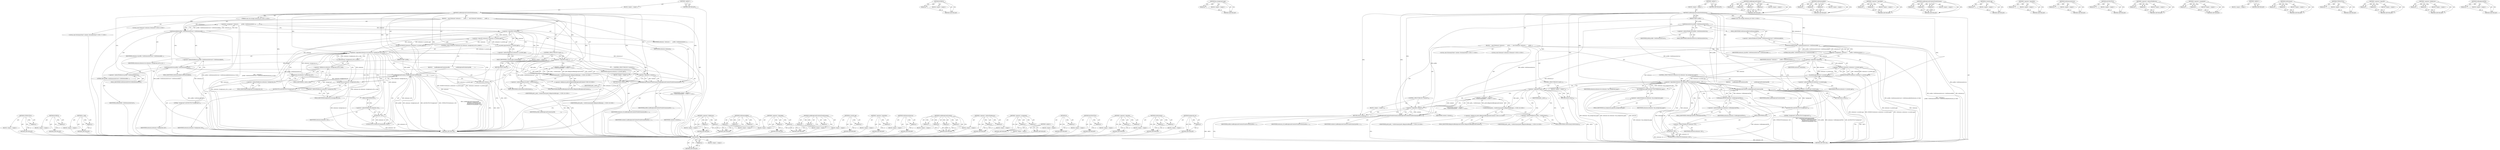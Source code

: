 digraph "GetBackgroundURL" {
vulnerable_174 [label=<(METHOD,UTF8ToUTF16)>];
vulnerable_175 [label=<(PARAM,p1)>];
vulnerable_176 [label=<(BLOCK,&lt;empty&gt;,&lt;empty&gt;)>];
vulnerable_177 [label=<(METHOD_RETURN,ANY)>];
vulnerable_128 [label=<(METHOD,DCHECK)>];
vulnerable_129 [label=<(PARAM,p1)>];
vulnerable_130 [label=<(BLOCK,&lt;empty&gt;,&lt;empty&gt;)>];
vulnerable_131 [label=<(METHOD_RETURN,ANY)>];
vulnerable_150 [label=<(METHOD,is_valid)>];
vulnerable_151 [label=<(PARAM,p1)>];
vulnerable_152 [label=<(BLOCK,&lt;empty&gt;,&lt;empty&gt;)>];
vulnerable_153 [label=<(METHOD_RETURN,ANY)>];
vulnerable_6 [label=<(METHOD,&lt;global&gt;)<SUB>1</SUB>>];
vulnerable_7 [label=<(BLOCK,&lt;empty&gt;,&lt;empty&gt;)<SUB>1</SUB>>];
vulnerable_8 [label=<(METHOD,LoadBackgroundContentsForExtension)<SUB>1</SUB>>];
vulnerable_9 [label=<(PARAM,Profile* profile)<SUB>2</SUB>>];
vulnerable_10 [label="<(PARAM,const std::string&amp; extension_id)<SUB>3</SUB>>"];
vulnerable_11 [label=<(BLOCK,{
   const Extension* extension =
       profil...,{
   const Extension* extension =
       profil...)<SUB>3</SUB>>];
vulnerable_12 [label="<(LOCAL,const Extension* extension: Extension*)<SUB>4</SUB>>"];
vulnerable_13 [label=<(&lt;operator&gt;.assignment,* extension =
       profile-&gt;GetExtensionServi...)<SUB>4</SUB>>];
vulnerable_14 [label=<(IDENTIFIER,extension,* extension =
       profile-&gt;GetExtensionServi...)<SUB>4</SUB>>];
vulnerable_15 [label=<(GetExtensionById,profile-&gt;GetExtensionService()-&gt;GetExtensionByI...)<SUB>5</SUB>>];
vulnerable_16 [label=<(&lt;operator&gt;.indirectFieldAccess,profile-&gt;GetExtensionService()-&gt;GetExtensionById)<SUB>5</SUB>>];
vulnerable_17 [label=<(GetExtensionService,profile-&gt;GetExtensionService())<SUB>5</SUB>>];
vulnerable_18 [label=<(&lt;operator&gt;.indirectFieldAccess,profile-&gt;GetExtensionService)<SUB>5</SUB>>];
vulnerable_19 [label=<(IDENTIFIER,profile,profile-&gt;GetExtensionService())<SUB>5</SUB>>];
vulnerable_20 [label=<(FIELD_IDENTIFIER,GetExtensionService,GetExtensionService)<SUB>5</SUB>>];
vulnerable_21 [label=<(FIELD_IDENTIFIER,GetExtensionById,GetExtensionById)<SUB>5</SUB>>];
vulnerable_22 [label=<(IDENTIFIER,extension_id,profile-&gt;GetExtensionService()-&gt;GetExtensionByI...)<SUB>5</SUB>>];
vulnerable_23 [label=<(LITERAL,false,profile-&gt;GetExtensionService()-&gt;GetExtensionByI...)<SUB>5</SUB>>];
vulnerable_24 [label=<(DCHECK,DCHECK(!extension || extension-&gt;is_hosted_app()))<SUB>6</SUB>>];
vulnerable_25 [label=<(&lt;operator&gt;.logicalOr,!extension || extension-&gt;is_hosted_app())<SUB>6</SUB>>];
vulnerable_26 [label=<(&lt;operator&gt;.logicalNot,!extension)<SUB>6</SUB>>];
vulnerable_27 [label=<(IDENTIFIER,extension,!extension)<SUB>6</SUB>>];
vulnerable_28 [label=<(is_hosted_app,extension-&gt;is_hosted_app())<SUB>6</SUB>>];
vulnerable_29 [label=<(&lt;operator&gt;.indirectFieldAccess,extension-&gt;is_hosted_app)<SUB>6</SUB>>];
vulnerable_30 [label=<(IDENTIFIER,extension,extension-&gt;is_hosted_app())<SUB>6</SUB>>];
vulnerable_31 [label=<(FIELD_IDENTIFIER,is_hosted_app,is_hosted_app)<SUB>6</SUB>>];
vulnerable_32 [label=<(CONTROL_STRUCTURE,IF,if (extension &amp;&amp; extension-&gt;background_url().is_valid()))<SUB>7</SUB>>];
vulnerable_33 [label=<(&lt;operator&gt;.logicalAnd,extension &amp;&amp; extension-&gt;background_url().is_val...)<SUB>7</SUB>>];
vulnerable_34 [label=<(IDENTIFIER,extension,extension &amp;&amp; extension-&gt;background_url().is_val...)<SUB>7</SUB>>];
vulnerable_35 [label=<(is_valid,extension-&gt;background_url().is_valid())<SUB>7</SUB>>];
vulnerable_36 [label=<(&lt;operator&gt;.fieldAccess,extension-&gt;background_url().is_valid)<SUB>7</SUB>>];
vulnerable_37 [label=<(background_url,extension-&gt;background_url())<SUB>7</SUB>>];
vulnerable_38 [label=<(&lt;operator&gt;.indirectFieldAccess,extension-&gt;background_url)<SUB>7</SUB>>];
vulnerable_39 [label=<(IDENTIFIER,extension,extension-&gt;background_url())<SUB>7</SUB>>];
vulnerable_40 [label=<(FIELD_IDENTIFIER,background_url,background_url)<SUB>7</SUB>>];
vulnerable_41 [label=<(FIELD_IDENTIFIER,is_valid,is_valid)<SUB>7</SUB>>];
vulnerable_42 [label=<(BLOCK,{
     LoadBackgroundContents(profile,
        ...,{
     LoadBackgroundContents(profile,
        ...)<SUB>7</SUB>>];
vulnerable_43 [label=<(LoadBackgroundContents,LoadBackgroundContents(profile,
               ...)<SUB>8</SUB>>];
vulnerable_44 [label=<(IDENTIFIER,profile,LoadBackgroundContents(profile,
               ...)<SUB>8</SUB>>];
vulnerable_45 [label=<(background_url,extension-&gt;background_url())<SUB>9</SUB>>];
vulnerable_46 [label=<(&lt;operator&gt;.indirectFieldAccess,extension-&gt;background_url)<SUB>9</SUB>>];
vulnerable_47 [label=<(IDENTIFIER,extension,extension-&gt;background_url())<SUB>9</SUB>>];
vulnerable_48 [label=<(FIELD_IDENTIFIER,background_url,background_url)<SUB>9</SUB>>];
vulnerable_49 [label=<(ASCIIToUTF16,ASCIIToUTF16(&quot;background&quot;))<SUB>10</SUB>>];
vulnerable_50 [label=<(LITERAL,&quot;background&quot;,ASCIIToUTF16(&quot;background&quot;))<SUB>10</SUB>>];
vulnerable_51 [label=<(UTF8ToUTF16,UTF8ToUTF16(extension-&gt;id()))<SUB>11</SUB>>];
vulnerable_52 [label=<(id,extension-&gt;id())<SUB>11</SUB>>];
vulnerable_53 [label=<(&lt;operator&gt;.indirectFieldAccess,extension-&gt;id)<SUB>11</SUB>>];
vulnerable_54 [label=<(IDENTIFIER,extension,extension-&gt;id())<SUB>11</SUB>>];
vulnerable_55 [label=<(FIELD_IDENTIFIER,id,id)<SUB>11</SUB>>];
vulnerable_56 [label=<(RETURN,return;,return;)<SUB>12</SUB>>];
vulnerable_57 [label=<(CONTROL_STRUCTURE,IF,if (!prefs_))<SUB>15</SUB>>];
vulnerable_58 [label=<(&lt;operator&gt;.logicalNot,!prefs_)<SUB>15</SUB>>];
vulnerable_59 [label=<(IDENTIFIER,prefs_,!prefs_)<SUB>15</SUB>>];
vulnerable_60 [label=<(BLOCK,&lt;empty&gt;,&lt;empty&gt;)<SUB>16</SUB>>];
vulnerable_61 [label=<(RETURN,return;,return;)<SUB>16</SUB>>];
vulnerable_62 [label="<(LOCAL,const DictionaryValue* contents: DictionaryValue*)<SUB>17</SUB>>"];
vulnerable_63 [label="<(&lt;operator&gt;.assignment,* contents =
      prefs_-&gt;GetDictionary(prefs:...)<SUB>17</SUB>>"];
vulnerable_64 [label="<(IDENTIFIER,contents,* contents =
      prefs_-&gt;GetDictionary(prefs:...)<SUB>17</SUB>>"];
vulnerable_65 [label="<(GetDictionary,prefs_-&gt;GetDictionary(prefs::kRegisteredBackgro...)<SUB>18</SUB>>"];
vulnerable_66 [label=<(&lt;operator&gt;.indirectFieldAccess,prefs_-&gt;GetDictionary)<SUB>18</SUB>>];
vulnerable_67 [label="<(IDENTIFIER,prefs_,prefs_-&gt;GetDictionary(prefs::kRegisteredBackgro...)<SUB>18</SUB>>"];
vulnerable_68 [label=<(FIELD_IDENTIFIER,GetDictionary,GetDictionary)<SUB>18</SUB>>];
vulnerable_69 [label="<(&lt;operator&gt;.fieldAccess,prefs::kRegisteredBackgroundContents)<SUB>18</SUB>>"];
vulnerable_70 [label="<(IDENTIFIER,prefs,prefs_-&gt;GetDictionary(prefs::kRegisteredBackgro...)<SUB>18</SUB>>"];
vulnerable_71 [label=<(FIELD_IDENTIFIER,kRegisteredBackgroundContents,kRegisteredBackgroundContents)<SUB>18</SUB>>];
vulnerable_72 [label=<(CONTROL_STRUCTURE,IF,if (!contents))<SUB>19</SUB>>];
vulnerable_73 [label=<(&lt;operator&gt;.logicalNot,!contents)<SUB>19</SUB>>];
vulnerable_74 [label=<(IDENTIFIER,contents,!contents)<SUB>19</SUB>>];
vulnerable_75 [label=<(BLOCK,&lt;empty&gt;,&lt;empty&gt;)<SUB>20</SUB>>];
vulnerable_76 [label=<(RETURN,return;,return;)<SUB>20</SUB>>];
vulnerable_77 [label=<(LoadBackgroundContentsFromDictionary,LoadBackgroundContentsFromDictionary(profile, e...)<SUB>21</SUB>>];
vulnerable_78 [label=<(IDENTIFIER,profile,LoadBackgroundContentsFromDictionary(profile, e...)<SUB>21</SUB>>];
vulnerable_79 [label=<(IDENTIFIER,extension_id,LoadBackgroundContentsFromDictionary(profile, e...)<SUB>21</SUB>>];
vulnerable_80 [label=<(IDENTIFIER,contents,LoadBackgroundContentsFromDictionary(profile, e...)<SUB>21</SUB>>];
vulnerable_81 [label=<(METHOD_RETURN,void)<SUB>1</SUB>>];
vulnerable_83 [label=<(METHOD_RETURN,ANY)<SUB>1</SUB>>];
vulnerable_154 [label=<(METHOD,&lt;operator&gt;.fieldAccess)>];
vulnerable_155 [label=<(PARAM,p1)>];
vulnerable_156 [label=<(PARAM,p2)>];
vulnerable_157 [label=<(BLOCK,&lt;empty&gt;,&lt;empty&gt;)>];
vulnerable_158 [label=<(METHOD_RETURN,ANY)>];
vulnerable_113 [label=<(METHOD,GetExtensionById)>];
vulnerable_114 [label=<(PARAM,p1)>];
vulnerable_115 [label=<(PARAM,p2)>];
vulnerable_116 [label=<(PARAM,p3)>];
vulnerable_117 [label=<(BLOCK,&lt;empty&gt;,&lt;empty&gt;)>];
vulnerable_118 [label=<(METHOD_RETURN,ANY)>];
vulnerable_145 [label=<(METHOD,&lt;operator&gt;.logicalAnd)>];
vulnerable_146 [label=<(PARAM,p1)>];
vulnerable_147 [label=<(PARAM,p2)>];
vulnerable_148 [label=<(BLOCK,&lt;empty&gt;,&lt;empty&gt;)>];
vulnerable_149 [label=<(METHOD_RETURN,ANY)>];
vulnerable_187 [label=<(METHOD,LoadBackgroundContentsFromDictionary)>];
vulnerable_188 [label=<(PARAM,p1)>];
vulnerable_189 [label=<(PARAM,p2)>];
vulnerable_190 [label=<(PARAM,p3)>];
vulnerable_191 [label=<(BLOCK,&lt;empty&gt;,&lt;empty&gt;)>];
vulnerable_192 [label=<(METHOD_RETURN,ANY)>];
vulnerable_141 [label=<(METHOD,is_hosted_app)>];
vulnerable_142 [label=<(PARAM,p1)>];
vulnerable_143 [label=<(BLOCK,&lt;empty&gt;,&lt;empty&gt;)>];
vulnerable_144 [label=<(METHOD_RETURN,ANY)>];
vulnerable_137 [label=<(METHOD,&lt;operator&gt;.logicalNot)>];
vulnerable_138 [label=<(PARAM,p1)>];
vulnerable_139 [label=<(BLOCK,&lt;empty&gt;,&lt;empty&gt;)>];
vulnerable_140 [label=<(METHOD_RETURN,ANY)>];
vulnerable_124 [label=<(METHOD,GetExtensionService)>];
vulnerable_125 [label=<(PARAM,p1)>];
vulnerable_126 [label=<(BLOCK,&lt;empty&gt;,&lt;empty&gt;)>];
vulnerable_127 [label=<(METHOD_RETURN,ANY)>];
vulnerable_163 [label=<(METHOD,LoadBackgroundContents)>];
vulnerable_164 [label=<(PARAM,p1)>];
vulnerable_165 [label=<(PARAM,p2)>];
vulnerable_166 [label=<(PARAM,p3)>];
vulnerable_167 [label=<(PARAM,p4)>];
vulnerable_168 [label=<(BLOCK,&lt;empty&gt;,&lt;empty&gt;)>];
vulnerable_169 [label=<(METHOD_RETURN,ANY)>];
vulnerable_119 [label=<(METHOD,&lt;operator&gt;.indirectFieldAccess)>];
vulnerable_120 [label=<(PARAM,p1)>];
vulnerable_121 [label=<(PARAM,p2)>];
vulnerable_122 [label=<(BLOCK,&lt;empty&gt;,&lt;empty&gt;)>];
vulnerable_123 [label=<(METHOD_RETURN,ANY)>];
vulnerable_108 [label=<(METHOD,&lt;operator&gt;.assignment)>];
vulnerable_109 [label=<(PARAM,p1)>];
vulnerable_110 [label=<(PARAM,p2)>];
vulnerable_111 [label=<(BLOCK,&lt;empty&gt;,&lt;empty&gt;)>];
vulnerable_112 [label=<(METHOD_RETURN,ANY)>];
vulnerable_102 [label=<(METHOD,&lt;global&gt;)<SUB>1</SUB>>];
vulnerable_103 [label=<(BLOCK,&lt;empty&gt;,&lt;empty&gt;)>];
vulnerable_104 [label=<(METHOD_RETURN,ANY)>];
vulnerable_178 [label=<(METHOD,id)>];
vulnerable_179 [label=<(PARAM,p1)>];
vulnerable_180 [label=<(BLOCK,&lt;empty&gt;,&lt;empty&gt;)>];
vulnerable_181 [label=<(METHOD_RETURN,ANY)>];
vulnerable_170 [label=<(METHOD,ASCIIToUTF16)>];
vulnerable_171 [label=<(PARAM,p1)>];
vulnerable_172 [label=<(BLOCK,&lt;empty&gt;,&lt;empty&gt;)>];
vulnerable_173 [label=<(METHOD_RETURN,ANY)>];
vulnerable_132 [label=<(METHOD,&lt;operator&gt;.logicalOr)>];
vulnerable_133 [label=<(PARAM,p1)>];
vulnerable_134 [label=<(PARAM,p2)>];
vulnerable_135 [label=<(BLOCK,&lt;empty&gt;,&lt;empty&gt;)>];
vulnerable_136 [label=<(METHOD_RETURN,ANY)>];
vulnerable_182 [label=<(METHOD,GetDictionary)>];
vulnerable_183 [label=<(PARAM,p1)>];
vulnerable_184 [label=<(PARAM,p2)>];
vulnerable_185 [label=<(BLOCK,&lt;empty&gt;,&lt;empty&gt;)>];
vulnerable_186 [label=<(METHOD_RETURN,ANY)>];
vulnerable_159 [label=<(METHOD,background_url)>];
vulnerable_160 [label=<(PARAM,p1)>];
vulnerable_161 [label=<(BLOCK,&lt;empty&gt;,&lt;empty&gt;)>];
vulnerable_162 [label=<(METHOD_RETURN,ANY)>];
fixed_170 [label=<(METHOD,id)>];
fixed_171 [label=<(PARAM,p1)>];
fixed_172 [label=<(BLOCK,&lt;empty&gt;,&lt;empty&gt;)>];
fixed_173 [label=<(METHOD_RETURN,ANY)>];
fixed_125 [label=<(METHOD,DCHECK)>];
fixed_126 [label=<(PARAM,p1)>];
fixed_127 [label=<(BLOCK,&lt;empty&gt;,&lt;empty&gt;)>];
fixed_128 [label=<(METHOD_RETURN,ANY)>];
fixed_147 [label=<(METHOD,has_background_page)>];
fixed_148 [label=<(PARAM,p1)>];
fixed_149 [label=<(BLOCK,&lt;empty&gt;,&lt;empty&gt;)>];
fixed_150 [label=<(METHOD_RETURN,ANY)>];
fixed_6 [label=<(METHOD,&lt;global&gt;)<SUB>1</SUB>>];
fixed_7 [label=<(BLOCK,&lt;empty&gt;,&lt;empty&gt;)<SUB>1</SUB>>];
fixed_8 [label=<(METHOD,LoadBackgroundContentsForExtension)<SUB>1</SUB>>];
fixed_9 [label=<(PARAM,Profile* profile)<SUB>2</SUB>>];
fixed_10 [label="<(PARAM,const std::string&amp; extension_id)<SUB>3</SUB>>"];
fixed_11 [label=<(BLOCK,{
   const Extension* extension =
       profil...,{
   const Extension* extension =
       profil...)<SUB>3</SUB>>];
fixed_12 [label="<(LOCAL,const Extension* extension: Extension*)<SUB>4</SUB>>"];
fixed_13 [label=<(&lt;operator&gt;.assignment,* extension =
       profile-&gt;GetExtensionServi...)<SUB>4</SUB>>];
fixed_14 [label=<(IDENTIFIER,extension,* extension =
       profile-&gt;GetExtensionServi...)<SUB>4</SUB>>];
fixed_15 [label=<(GetExtensionById,profile-&gt;GetExtensionService()-&gt;GetExtensionByI...)<SUB>5</SUB>>];
fixed_16 [label=<(&lt;operator&gt;.indirectFieldAccess,profile-&gt;GetExtensionService()-&gt;GetExtensionById)<SUB>5</SUB>>];
fixed_17 [label=<(GetExtensionService,profile-&gt;GetExtensionService())<SUB>5</SUB>>];
fixed_18 [label=<(&lt;operator&gt;.indirectFieldAccess,profile-&gt;GetExtensionService)<SUB>5</SUB>>];
fixed_19 [label=<(IDENTIFIER,profile,profile-&gt;GetExtensionService())<SUB>5</SUB>>];
fixed_20 [label=<(FIELD_IDENTIFIER,GetExtensionService,GetExtensionService)<SUB>5</SUB>>];
fixed_21 [label=<(FIELD_IDENTIFIER,GetExtensionById,GetExtensionById)<SUB>5</SUB>>];
fixed_22 [label=<(IDENTIFIER,extension_id,profile-&gt;GetExtensionService()-&gt;GetExtensionByI...)<SUB>5</SUB>>];
fixed_23 [label=<(LITERAL,false,profile-&gt;GetExtensionService()-&gt;GetExtensionByI...)<SUB>5</SUB>>];
fixed_24 [label=<(DCHECK,DCHECK(!extension || extension-&gt;is_hosted_app()))<SUB>6</SUB>>];
fixed_25 [label=<(&lt;operator&gt;.logicalOr,!extension || extension-&gt;is_hosted_app())<SUB>6</SUB>>];
fixed_26 [label=<(&lt;operator&gt;.logicalNot,!extension)<SUB>6</SUB>>];
fixed_27 [label=<(IDENTIFIER,extension,!extension)<SUB>6</SUB>>];
fixed_28 [label=<(is_hosted_app,extension-&gt;is_hosted_app())<SUB>6</SUB>>];
fixed_29 [label=<(&lt;operator&gt;.indirectFieldAccess,extension-&gt;is_hosted_app)<SUB>6</SUB>>];
fixed_30 [label=<(IDENTIFIER,extension,extension-&gt;is_hosted_app())<SUB>6</SUB>>];
fixed_31 [label=<(FIELD_IDENTIFIER,is_hosted_app,is_hosted_app)<SUB>6</SUB>>];
fixed_32 [label=<(CONTROL_STRUCTURE,IF,if (extension &amp;&amp; extension-&gt;has_background_page()))<SUB>7</SUB>>];
fixed_33 [label=<(&lt;operator&gt;.logicalAnd,extension &amp;&amp; extension-&gt;has_background_page())<SUB>7</SUB>>];
fixed_34 [label=<(IDENTIFIER,extension,extension &amp;&amp; extension-&gt;has_background_page())<SUB>7</SUB>>];
fixed_35 [label=<(has_background_page,extension-&gt;has_background_page())<SUB>7</SUB>>];
fixed_36 [label=<(&lt;operator&gt;.indirectFieldAccess,extension-&gt;has_background_page)<SUB>7</SUB>>];
fixed_37 [label=<(IDENTIFIER,extension,extension-&gt;has_background_page())<SUB>7</SUB>>];
fixed_38 [label=<(FIELD_IDENTIFIER,has_background_page,has_background_page)<SUB>7</SUB>>];
fixed_39 [label=<(BLOCK,{
     LoadBackgroundContents(profile,
        ...,{
     LoadBackgroundContents(profile,
        ...)<SUB>7</SUB>>];
fixed_40 [label=<(LoadBackgroundContents,LoadBackgroundContents(profile,
               ...)<SUB>8</SUB>>];
fixed_41 [label=<(IDENTIFIER,profile,LoadBackgroundContents(profile,
               ...)<SUB>8</SUB>>];
fixed_42 [label=<(GetBackgroundURL,extension-&gt;GetBackgroundURL())<SUB>9</SUB>>];
fixed_43 [label=<(&lt;operator&gt;.indirectFieldAccess,extension-&gt;GetBackgroundURL)<SUB>9</SUB>>];
fixed_44 [label=<(IDENTIFIER,extension,extension-&gt;GetBackgroundURL())<SUB>9</SUB>>];
fixed_45 [label=<(FIELD_IDENTIFIER,GetBackgroundURL,GetBackgroundURL)<SUB>9</SUB>>];
fixed_46 [label=<(ASCIIToUTF16,ASCIIToUTF16(&quot;background&quot;))<SUB>10</SUB>>];
fixed_47 [label=<(LITERAL,&quot;background&quot;,ASCIIToUTF16(&quot;background&quot;))<SUB>10</SUB>>];
fixed_48 [label=<(UTF8ToUTF16,UTF8ToUTF16(extension-&gt;id()))<SUB>11</SUB>>];
fixed_49 [label=<(id,extension-&gt;id())<SUB>11</SUB>>];
fixed_50 [label=<(&lt;operator&gt;.indirectFieldAccess,extension-&gt;id)<SUB>11</SUB>>];
fixed_51 [label=<(IDENTIFIER,extension,extension-&gt;id())<SUB>11</SUB>>];
fixed_52 [label=<(FIELD_IDENTIFIER,id,id)<SUB>11</SUB>>];
fixed_53 [label=<(RETURN,return;,return;)<SUB>12</SUB>>];
fixed_54 [label=<(CONTROL_STRUCTURE,IF,if (!prefs_))<SUB>15</SUB>>];
fixed_55 [label=<(&lt;operator&gt;.logicalNot,!prefs_)<SUB>15</SUB>>];
fixed_56 [label=<(IDENTIFIER,prefs_,!prefs_)<SUB>15</SUB>>];
fixed_57 [label=<(BLOCK,&lt;empty&gt;,&lt;empty&gt;)<SUB>16</SUB>>];
fixed_58 [label=<(RETURN,return;,return;)<SUB>16</SUB>>];
fixed_59 [label="<(LOCAL,const DictionaryValue* contents: DictionaryValue*)<SUB>17</SUB>>"];
fixed_60 [label="<(&lt;operator&gt;.assignment,* contents =
      prefs_-&gt;GetDictionary(prefs:...)<SUB>17</SUB>>"];
fixed_61 [label="<(IDENTIFIER,contents,* contents =
      prefs_-&gt;GetDictionary(prefs:...)<SUB>17</SUB>>"];
fixed_62 [label="<(GetDictionary,prefs_-&gt;GetDictionary(prefs::kRegisteredBackgro...)<SUB>18</SUB>>"];
fixed_63 [label=<(&lt;operator&gt;.indirectFieldAccess,prefs_-&gt;GetDictionary)<SUB>18</SUB>>];
fixed_64 [label="<(IDENTIFIER,prefs_,prefs_-&gt;GetDictionary(prefs::kRegisteredBackgro...)<SUB>18</SUB>>"];
fixed_65 [label=<(FIELD_IDENTIFIER,GetDictionary,GetDictionary)<SUB>18</SUB>>];
fixed_66 [label="<(&lt;operator&gt;.fieldAccess,prefs::kRegisteredBackgroundContents)<SUB>18</SUB>>"];
fixed_67 [label="<(IDENTIFIER,prefs,prefs_-&gt;GetDictionary(prefs::kRegisteredBackgro...)<SUB>18</SUB>>"];
fixed_68 [label=<(FIELD_IDENTIFIER,kRegisteredBackgroundContents,kRegisteredBackgroundContents)<SUB>18</SUB>>];
fixed_69 [label=<(CONTROL_STRUCTURE,IF,if (!contents))<SUB>19</SUB>>];
fixed_70 [label=<(&lt;operator&gt;.logicalNot,!contents)<SUB>19</SUB>>];
fixed_71 [label=<(IDENTIFIER,contents,!contents)<SUB>19</SUB>>];
fixed_72 [label=<(BLOCK,&lt;empty&gt;,&lt;empty&gt;)<SUB>20</SUB>>];
fixed_73 [label=<(RETURN,return;,return;)<SUB>20</SUB>>];
fixed_74 [label=<(LoadBackgroundContentsFromDictionary,LoadBackgroundContentsFromDictionary(profile, e...)<SUB>21</SUB>>];
fixed_75 [label=<(IDENTIFIER,profile,LoadBackgroundContentsFromDictionary(profile, e...)<SUB>21</SUB>>];
fixed_76 [label=<(IDENTIFIER,extension_id,LoadBackgroundContentsFromDictionary(profile, e...)<SUB>21</SUB>>];
fixed_77 [label=<(IDENTIFIER,contents,LoadBackgroundContentsFromDictionary(profile, e...)<SUB>21</SUB>>];
fixed_78 [label=<(METHOD_RETURN,void)<SUB>1</SUB>>];
fixed_80 [label=<(METHOD_RETURN,ANY)<SUB>1</SUB>>];
fixed_151 [label=<(METHOD,LoadBackgroundContents)>];
fixed_152 [label=<(PARAM,p1)>];
fixed_153 [label=<(PARAM,p2)>];
fixed_154 [label=<(PARAM,p3)>];
fixed_155 [label=<(PARAM,p4)>];
fixed_156 [label=<(BLOCK,&lt;empty&gt;,&lt;empty&gt;)>];
fixed_157 [label=<(METHOD_RETURN,ANY)>];
fixed_110 [label=<(METHOD,GetExtensionById)>];
fixed_111 [label=<(PARAM,p1)>];
fixed_112 [label=<(PARAM,p2)>];
fixed_113 [label=<(PARAM,p3)>];
fixed_114 [label=<(BLOCK,&lt;empty&gt;,&lt;empty&gt;)>];
fixed_115 [label=<(METHOD_RETURN,ANY)>];
fixed_142 [label=<(METHOD,&lt;operator&gt;.logicalAnd)>];
fixed_143 [label=<(PARAM,p1)>];
fixed_144 [label=<(PARAM,p2)>];
fixed_145 [label=<(BLOCK,&lt;empty&gt;,&lt;empty&gt;)>];
fixed_146 [label=<(METHOD_RETURN,ANY)>];
fixed_184 [label=<(METHOD,LoadBackgroundContentsFromDictionary)>];
fixed_185 [label=<(PARAM,p1)>];
fixed_186 [label=<(PARAM,p2)>];
fixed_187 [label=<(PARAM,p3)>];
fixed_188 [label=<(BLOCK,&lt;empty&gt;,&lt;empty&gt;)>];
fixed_189 [label=<(METHOD_RETURN,ANY)>];
fixed_138 [label=<(METHOD,is_hosted_app)>];
fixed_139 [label=<(PARAM,p1)>];
fixed_140 [label=<(BLOCK,&lt;empty&gt;,&lt;empty&gt;)>];
fixed_141 [label=<(METHOD_RETURN,ANY)>];
fixed_134 [label=<(METHOD,&lt;operator&gt;.logicalNot)>];
fixed_135 [label=<(PARAM,p1)>];
fixed_136 [label=<(BLOCK,&lt;empty&gt;,&lt;empty&gt;)>];
fixed_137 [label=<(METHOD_RETURN,ANY)>];
fixed_121 [label=<(METHOD,GetExtensionService)>];
fixed_122 [label=<(PARAM,p1)>];
fixed_123 [label=<(BLOCK,&lt;empty&gt;,&lt;empty&gt;)>];
fixed_124 [label=<(METHOD_RETURN,ANY)>];
fixed_162 [label=<(METHOD,ASCIIToUTF16)>];
fixed_163 [label=<(PARAM,p1)>];
fixed_164 [label=<(BLOCK,&lt;empty&gt;,&lt;empty&gt;)>];
fixed_165 [label=<(METHOD_RETURN,ANY)>];
fixed_116 [label=<(METHOD,&lt;operator&gt;.indirectFieldAccess)>];
fixed_117 [label=<(PARAM,p1)>];
fixed_118 [label=<(PARAM,p2)>];
fixed_119 [label=<(BLOCK,&lt;empty&gt;,&lt;empty&gt;)>];
fixed_120 [label=<(METHOD_RETURN,ANY)>];
fixed_105 [label=<(METHOD,&lt;operator&gt;.assignment)>];
fixed_106 [label=<(PARAM,p1)>];
fixed_107 [label=<(PARAM,p2)>];
fixed_108 [label=<(BLOCK,&lt;empty&gt;,&lt;empty&gt;)>];
fixed_109 [label=<(METHOD_RETURN,ANY)>];
fixed_99 [label=<(METHOD,&lt;global&gt;)<SUB>1</SUB>>];
fixed_100 [label=<(BLOCK,&lt;empty&gt;,&lt;empty&gt;)>];
fixed_101 [label=<(METHOD_RETURN,ANY)>];
fixed_174 [label=<(METHOD,GetDictionary)>];
fixed_175 [label=<(PARAM,p1)>];
fixed_176 [label=<(PARAM,p2)>];
fixed_177 [label=<(BLOCK,&lt;empty&gt;,&lt;empty&gt;)>];
fixed_178 [label=<(METHOD_RETURN,ANY)>];
fixed_166 [label=<(METHOD,UTF8ToUTF16)>];
fixed_167 [label=<(PARAM,p1)>];
fixed_168 [label=<(BLOCK,&lt;empty&gt;,&lt;empty&gt;)>];
fixed_169 [label=<(METHOD_RETURN,ANY)>];
fixed_129 [label=<(METHOD,&lt;operator&gt;.logicalOr)>];
fixed_130 [label=<(PARAM,p1)>];
fixed_131 [label=<(PARAM,p2)>];
fixed_132 [label=<(BLOCK,&lt;empty&gt;,&lt;empty&gt;)>];
fixed_133 [label=<(METHOD_RETURN,ANY)>];
fixed_179 [label=<(METHOD,&lt;operator&gt;.fieldAccess)>];
fixed_180 [label=<(PARAM,p1)>];
fixed_181 [label=<(PARAM,p2)>];
fixed_182 [label=<(BLOCK,&lt;empty&gt;,&lt;empty&gt;)>];
fixed_183 [label=<(METHOD_RETURN,ANY)>];
fixed_158 [label=<(METHOD,GetBackgroundURL)>];
fixed_159 [label=<(PARAM,p1)>];
fixed_160 [label=<(BLOCK,&lt;empty&gt;,&lt;empty&gt;)>];
fixed_161 [label=<(METHOD_RETURN,ANY)>];
vulnerable_174 -> vulnerable_175  [key=0, label="AST: "];
vulnerable_174 -> vulnerable_175  [key=1, label="DDG: "];
vulnerable_174 -> vulnerable_176  [key=0, label="AST: "];
vulnerable_174 -> vulnerable_177  [key=0, label="AST: "];
vulnerable_174 -> vulnerable_177  [key=1, label="CFG: "];
vulnerable_175 -> vulnerable_177  [key=0, label="DDG: p1"];
vulnerable_176 -> fixed_170  [key=0];
vulnerable_177 -> fixed_170  [key=0];
vulnerable_128 -> vulnerable_129  [key=0, label="AST: "];
vulnerable_128 -> vulnerable_129  [key=1, label="DDG: "];
vulnerable_128 -> vulnerable_130  [key=0, label="AST: "];
vulnerable_128 -> vulnerable_131  [key=0, label="AST: "];
vulnerable_128 -> vulnerable_131  [key=1, label="CFG: "];
vulnerable_129 -> vulnerable_131  [key=0, label="DDG: p1"];
vulnerable_130 -> fixed_170  [key=0];
vulnerable_131 -> fixed_170  [key=0];
vulnerable_150 -> vulnerable_151  [key=0, label="AST: "];
vulnerable_150 -> vulnerable_151  [key=1, label="DDG: "];
vulnerable_150 -> vulnerable_152  [key=0, label="AST: "];
vulnerable_150 -> vulnerable_153  [key=0, label="AST: "];
vulnerable_150 -> vulnerable_153  [key=1, label="CFG: "];
vulnerable_151 -> vulnerable_153  [key=0, label="DDG: p1"];
vulnerable_152 -> fixed_170  [key=0];
vulnerable_153 -> fixed_170  [key=0];
vulnerable_6 -> vulnerable_7  [key=0, label="AST: "];
vulnerable_6 -> vulnerable_83  [key=0, label="AST: "];
vulnerable_6 -> vulnerable_83  [key=1, label="CFG: "];
vulnerable_7 -> vulnerable_8  [key=0, label="AST: "];
vulnerable_8 -> vulnerable_9  [key=0, label="AST: "];
vulnerable_8 -> vulnerable_9  [key=1, label="DDG: "];
vulnerable_8 -> vulnerable_10  [key=0, label="AST: "];
vulnerable_8 -> vulnerable_10  [key=1, label="DDG: "];
vulnerable_8 -> vulnerable_11  [key=0, label="AST: "];
vulnerable_8 -> vulnerable_81  [key=0, label="AST: "];
vulnerable_8 -> vulnerable_20  [key=0, label="CFG: "];
vulnerable_8 -> vulnerable_77  [key=0, label="DDG: "];
vulnerable_8 -> vulnerable_15  [key=0, label="DDG: "];
vulnerable_8 -> vulnerable_33  [key=0, label="DDG: "];
vulnerable_8 -> vulnerable_56  [key=0, label="DDG: "];
vulnerable_8 -> vulnerable_58  [key=0, label="DDG: "];
vulnerable_8 -> vulnerable_61  [key=0, label="DDG: "];
vulnerable_8 -> vulnerable_73  [key=0, label="DDG: "];
vulnerable_8 -> vulnerable_76  [key=0, label="DDG: "];
vulnerable_8 -> vulnerable_26  [key=0, label="DDG: "];
vulnerable_8 -> vulnerable_43  [key=0, label="DDG: "];
vulnerable_8 -> vulnerable_49  [key=0, label="DDG: "];
vulnerable_9 -> vulnerable_77  [key=0, label="DDG: profile"];
vulnerable_9 -> vulnerable_43  [key=0, label="DDG: profile"];
vulnerable_9 -> vulnerable_17  [key=0, label="DDG: profile"];
vulnerable_10 -> vulnerable_15  [key=0, label="DDG: extension_id"];
vulnerable_11 -> vulnerable_12  [key=0, label="AST: "];
vulnerable_11 -> vulnerable_13  [key=0, label="AST: "];
vulnerable_11 -> vulnerable_24  [key=0, label="AST: "];
vulnerable_11 -> vulnerable_32  [key=0, label="AST: "];
vulnerable_11 -> vulnerable_57  [key=0, label="AST: "];
vulnerable_11 -> vulnerable_62  [key=0, label="AST: "];
vulnerable_11 -> vulnerable_63  [key=0, label="AST: "];
vulnerable_11 -> vulnerable_72  [key=0, label="AST: "];
vulnerable_11 -> vulnerable_77  [key=0, label="AST: "];
vulnerable_12 -> fixed_170  [key=0];
vulnerable_13 -> vulnerable_14  [key=0, label="AST: "];
vulnerable_13 -> vulnerable_15  [key=0, label="AST: "];
vulnerable_13 -> vulnerable_26  [key=0, label="CFG: "];
vulnerable_13 -> vulnerable_26  [key=1, label="DDG: extension"];
vulnerable_13 -> vulnerable_81  [key=0, label="DDG: profile-&gt;GetExtensionService()-&gt;GetExtensionById(extension_id, false)"];
vulnerable_13 -> vulnerable_81  [key=1, label="DDG: * extension =
       profile-&gt;GetExtensionService()-&gt;GetExtensionById(extension_id, false)"];
vulnerable_14 -> fixed_170  [key=0];
vulnerable_15 -> vulnerable_16  [key=0, label="AST: "];
vulnerable_15 -> vulnerable_22  [key=0, label="AST: "];
vulnerable_15 -> vulnerable_23  [key=0, label="AST: "];
vulnerable_15 -> vulnerable_13  [key=0, label="CFG: "];
vulnerable_15 -> vulnerable_13  [key=1, label="DDG: profile-&gt;GetExtensionService()-&gt;GetExtensionById"];
vulnerable_15 -> vulnerable_13  [key=2, label="DDG: extension_id"];
vulnerable_15 -> vulnerable_13  [key=3, label="DDG: false"];
vulnerable_15 -> vulnerable_81  [key=0, label="DDG: profile-&gt;GetExtensionService()-&gt;GetExtensionById"];
vulnerable_15 -> vulnerable_81  [key=1, label="DDG: extension_id"];
vulnerable_15 -> vulnerable_77  [key=0, label="DDG: extension_id"];
vulnerable_16 -> vulnerable_17  [key=0, label="AST: "];
vulnerable_16 -> vulnerable_21  [key=0, label="AST: "];
vulnerable_16 -> vulnerable_15  [key=0, label="CFG: "];
vulnerable_17 -> vulnerable_18  [key=0, label="AST: "];
vulnerable_17 -> vulnerable_21  [key=0, label="CFG: "];
vulnerable_17 -> vulnerable_81  [key=0, label="DDG: profile-&gt;GetExtensionService"];
vulnerable_17 -> vulnerable_77  [key=0, label="DDG: profile-&gt;GetExtensionService"];
vulnerable_17 -> vulnerable_43  [key=0, label="DDG: profile-&gt;GetExtensionService"];
vulnerable_18 -> vulnerable_19  [key=0, label="AST: "];
vulnerable_18 -> vulnerable_20  [key=0, label="AST: "];
vulnerable_18 -> vulnerable_17  [key=0, label="CFG: "];
vulnerable_19 -> fixed_170  [key=0];
vulnerable_20 -> vulnerable_18  [key=0, label="CFG: "];
vulnerable_21 -> vulnerable_16  [key=0, label="CFG: "];
vulnerable_22 -> fixed_170  [key=0];
vulnerable_23 -> fixed_170  [key=0];
vulnerable_24 -> vulnerable_25  [key=0, label="AST: "];
vulnerable_24 -> vulnerable_33  [key=0, label="CFG: "];
vulnerable_24 -> vulnerable_40  [key=0, label="CFG: "];
vulnerable_24 -> vulnerable_81  [key=0, label="DDG: !extension || extension-&gt;is_hosted_app()"];
vulnerable_24 -> vulnerable_81  [key=1, label="DDG: DCHECK(!extension || extension-&gt;is_hosted_app())"];
vulnerable_25 -> vulnerable_26  [key=0, label="AST: "];
vulnerable_25 -> vulnerable_28  [key=0, label="AST: "];
vulnerable_25 -> vulnerable_24  [key=0, label="CFG: "];
vulnerable_25 -> vulnerable_24  [key=1, label="DDG: !extension"];
vulnerable_25 -> vulnerable_24  [key=2, label="DDG: extension-&gt;is_hosted_app()"];
vulnerable_25 -> vulnerable_81  [key=0, label="DDG: !extension"];
vulnerable_25 -> vulnerable_81  [key=1, label="DDG: extension-&gt;is_hosted_app()"];
vulnerable_26 -> vulnerable_27  [key=0, label="AST: "];
vulnerable_26 -> vulnerable_25  [key=0, label="CFG: "];
vulnerable_26 -> vulnerable_25  [key=1, label="DDG: extension"];
vulnerable_26 -> vulnerable_31  [key=0, label="CFG: "];
vulnerable_26 -> vulnerable_31  [key=1, label="CDG: "];
vulnerable_26 -> vulnerable_33  [key=0, label="DDG: extension"];
vulnerable_26 -> vulnerable_28  [key=0, label="DDG: extension"];
vulnerable_26 -> vulnerable_28  [key=1, label="CDG: "];
vulnerable_26 -> vulnerable_37  [key=0, label="DDG: extension"];
vulnerable_26 -> vulnerable_29  [key=0, label="CDG: "];
vulnerable_27 -> fixed_170  [key=0];
vulnerable_28 -> vulnerable_29  [key=0, label="AST: "];
vulnerable_28 -> vulnerable_25  [key=0, label="CFG: "];
vulnerable_28 -> vulnerable_25  [key=1, label="DDG: extension-&gt;is_hosted_app"];
vulnerable_28 -> vulnerable_81  [key=0, label="DDG: extension-&gt;is_hosted_app"];
vulnerable_28 -> vulnerable_33  [key=0, label="DDG: extension-&gt;is_hosted_app"];
vulnerable_29 -> vulnerable_30  [key=0, label="AST: "];
vulnerable_29 -> vulnerable_31  [key=0, label="AST: "];
vulnerable_29 -> vulnerable_28  [key=0, label="CFG: "];
vulnerable_30 -> fixed_170  [key=0];
vulnerable_31 -> vulnerable_29  [key=0, label="CFG: "];
vulnerable_32 -> vulnerable_33  [key=0, label="AST: "];
vulnerable_32 -> vulnerable_42  [key=0, label="AST: "];
vulnerable_33 -> vulnerable_34  [key=0, label="AST: "];
vulnerable_33 -> vulnerable_35  [key=0, label="AST: "];
vulnerable_33 -> vulnerable_48  [key=0, label="CFG: "];
vulnerable_33 -> vulnerable_48  [key=1, label="CDG: "];
vulnerable_33 -> vulnerable_58  [key=0, label="CFG: "];
vulnerable_33 -> vulnerable_58  [key=1, label="CDG: "];
vulnerable_33 -> vulnerable_81  [key=0, label="DDG: extension"];
vulnerable_33 -> vulnerable_81  [key=1, label="DDG: extension-&gt;background_url().is_valid()"];
vulnerable_33 -> vulnerable_81  [key=2, label="DDG: extension &amp;&amp; extension-&gt;background_url().is_valid()"];
vulnerable_33 -> vulnerable_45  [key=0, label="DDG: extension"];
vulnerable_33 -> vulnerable_45  [key=1, label="CDG: "];
vulnerable_33 -> vulnerable_52  [key=0, label="DDG: extension"];
vulnerable_33 -> vulnerable_52  [key=1, label="CDG: "];
vulnerable_33 -> vulnerable_49  [key=0, label="CDG: "];
vulnerable_33 -> vulnerable_51  [key=0, label="CDG: "];
vulnerable_33 -> vulnerable_46  [key=0, label="CDG: "];
vulnerable_33 -> vulnerable_53  [key=0, label="CDG: "];
vulnerable_33 -> vulnerable_56  [key=0, label="CDG: "];
vulnerable_33 -> vulnerable_55  [key=0, label="CDG: "];
vulnerable_33 -> vulnerable_43  [key=0, label="CDG: "];
vulnerable_34 -> fixed_170  [key=0];
vulnerable_35 -> vulnerable_36  [key=0, label="AST: "];
vulnerable_35 -> vulnerable_33  [key=0, label="CFG: "];
vulnerable_35 -> vulnerable_33  [key=1, label="DDG: extension-&gt;background_url().is_valid"];
vulnerable_36 -> vulnerable_37  [key=0, label="AST: "];
vulnerable_36 -> vulnerable_41  [key=0, label="AST: "];
vulnerable_36 -> vulnerable_35  [key=0, label="CFG: "];
vulnerable_37 -> vulnerable_38  [key=0, label="AST: "];
vulnerable_37 -> vulnerable_41  [key=0, label="CFG: "];
vulnerable_37 -> vulnerable_33  [key=0, label="DDG: extension-&gt;background_url"];
vulnerable_37 -> vulnerable_45  [key=0, label="DDG: extension-&gt;background_url"];
vulnerable_38 -> vulnerable_39  [key=0, label="AST: "];
vulnerable_38 -> vulnerable_40  [key=0, label="AST: "];
vulnerable_38 -> vulnerable_37  [key=0, label="CFG: "];
vulnerable_39 -> fixed_170  [key=0];
vulnerable_40 -> vulnerable_38  [key=0, label="CFG: "];
vulnerable_41 -> vulnerable_36  [key=0, label="CFG: "];
vulnerable_42 -> vulnerable_43  [key=0, label="AST: "];
vulnerable_42 -> vulnerable_56  [key=0, label="AST: "];
vulnerable_43 -> vulnerable_44  [key=0, label="AST: "];
vulnerable_43 -> vulnerable_45  [key=0, label="AST: "];
vulnerable_43 -> vulnerable_49  [key=0, label="AST: "];
vulnerable_43 -> vulnerable_51  [key=0, label="AST: "];
vulnerable_43 -> vulnerable_56  [key=0, label="CFG: "];
vulnerable_43 -> vulnerable_81  [key=0, label="DDG: profile"];
vulnerable_43 -> vulnerable_81  [key=1, label="DDG: extension-&gt;background_url()"];
vulnerable_43 -> vulnerable_81  [key=2, label="DDG: ASCIIToUTF16(&quot;background&quot;)"];
vulnerable_43 -> vulnerable_81  [key=3, label="DDG: UTF8ToUTF16(extension-&gt;id())"];
vulnerable_43 -> vulnerable_81  [key=4, label="DDG: LoadBackgroundContents(profile,
                           extension-&gt;background_url(),
                            ASCIIToUTF16(&quot;background&quot;),
                            UTF8ToUTF16(extension-&gt;id()))"];
vulnerable_44 -> fixed_170  [key=0];
vulnerable_45 -> vulnerable_46  [key=0, label="AST: "];
vulnerable_45 -> vulnerable_49  [key=0, label="CFG: "];
vulnerable_45 -> vulnerable_81  [key=0, label="DDG: extension-&gt;background_url"];
vulnerable_45 -> vulnerable_43  [key=0, label="DDG: extension-&gt;background_url"];
vulnerable_46 -> vulnerable_47  [key=0, label="AST: "];
vulnerable_46 -> vulnerable_48  [key=0, label="AST: "];
vulnerable_46 -> vulnerable_45  [key=0, label="CFG: "];
vulnerable_47 -> fixed_170  [key=0];
vulnerable_48 -> vulnerable_46  [key=0, label="CFG: "];
vulnerable_49 -> vulnerable_50  [key=0, label="AST: "];
vulnerable_49 -> vulnerable_55  [key=0, label="CFG: "];
vulnerable_49 -> vulnerable_43  [key=0, label="DDG: &quot;background&quot;"];
vulnerable_50 -> fixed_170  [key=0];
vulnerable_51 -> vulnerable_52  [key=0, label="AST: "];
vulnerable_51 -> vulnerable_43  [key=0, label="CFG: "];
vulnerable_51 -> vulnerable_43  [key=1, label="DDG: extension-&gt;id()"];
vulnerable_51 -> vulnerable_81  [key=0, label="DDG: extension-&gt;id()"];
vulnerable_52 -> vulnerable_53  [key=0, label="AST: "];
vulnerable_52 -> vulnerable_51  [key=0, label="CFG: "];
vulnerable_52 -> vulnerable_51  [key=1, label="DDG: extension-&gt;id"];
vulnerable_52 -> vulnerable_81  [key=0, label="DDG: extension-&gt;id"];
vulnerable_53 -> vulnerable_54  [key=0, label="AST: "];
vulnerable_53 -> vulnerable_55  [key=0, label="AST: "];
vulnerable_53 -> vulnerable_52  [key=0, label="CFG: "];
vulnerable_54 -> fixed_170  [key=0];
vulnerable_55 -> vulnerable_53  [key=0, label="CFG: "];
vulnerable_56 -> vulnerable_81  [key=0, label="CFG: "];
vulnerable_56 -> vulnerable_81  [key=1, label="DDG: &lt;RET&gt;"];
vulnerable_57 -> vulnerable_58  [key=0, label="AST: "];
vulnerable_57 -> vulnerable_60  [key=0, label="AST: "];
vulnerable_58 -> vulnerable_59  [key=0, label="AST: "];
vulnerable_58 -> vulnerable_61  [key=0, label="CFG: "];
vulnerable_58 -> vulnerable_61  [key=1, label="CDG: "];
vulnerable_58 -> vulnerable_68  [key=0, label="CFG: "];
vulnerable_58 -> vulnerable_68  [key=1, label="CDG: "];
vulnerable_58 -> vulnerable_65  [key=0, label="DDG: prefs_"];
vulnerable_58 -> vulnerable_65  [key=1, label="CDG: "];
vulnerable_58 -> vulnerable_73  [key=0, label="CDG: "];
vulnerable_58 -> vulnerable_66  [key=0, label="CDG: "];
vulnerable_58 -> vulnerable_71  [key=0, label="CDG: "];
vulnerable_58 -> vulnerable_69  [key=0, label="CDG: "];
vulnerable_58 -> vulnerable_63  [key=0, label="CDG: "];
vulnerable_59 -> fixed_170  [key=0];
vulnerable_60 -> vulnerable_61  [key=0, label="AST: "];
vulnerable_61 -> vulnerable_81  [key=0, label="CFG: "];
vulnerable_61 -> vulnerable_81  [key=1, label="DDG: &lt;RET&gt;"];
vulnerable_62 -> fixed_170  [key=0];
vulnerable_63 -> vulnerable_64  [key=0, label="AST: "];
vulnerable_63 -> vulnerable_65  [key=0, label="AST: "];
vulnerable_63 -> vulnerable_73  [key=0, label="CFG: "];
vulnerable_63 -> vulnerable_73  [key=1, label="DDG: contents"];
vulnerable_64 -> fixed_170  [key=0];
vulnerable_65 -> vulnerable_66  [key=0, label="AST: "];
vulnerable_65 -> vulnerable_69  [key=0, label="AST: "];
vulnerable_65 -> vulnerable_63  [key=0, label="CFG: "];
vulnerable_65 -> vulnerable_63  [key=1, label="DDG: prefs_-&gt;GetDictionary"];
vulnerable_65 -> vulnerable_63  [key=2, label="DDG: prefs::kRegisteredBackgroundContents"];
vulnerable_66 -> vulnerable_67  [key=0, label="AST: "];
vulnerable_66 -> vulnerable_68  [key=0, label="AST: "];
vulnerable_66 -> vulnerable_71  [key=0, label="CFG: "];
vulnerable_67 -> fixed_170  [key=0];
vulnerable_68 -> vulnerable_66  [key=0, label="CFG: "];
vulnerable_69 -> vulnerable_70  [key=0, label="AST: "];
vulnerable_69 -> vulnerable_71  [key=0, label="AST: "];
vulnerable_69 -> vulnerable_65  [key=0, label="CFG: "];
vulnerable_70 -> fixed_170  [key=0];
vulnerable_71 -> vulnerable_69  [key=0, label="CFG: "];
vulnerable_72 -> vulnerable_73  [key=0, label="AST: "];
vulnerable_72 -> vulnerable_75  [key=0, label="AST: "];
vulnerable_73 -> vulnerable_74  [key=0, label="AST: "];
vulnerable_73 -> vulnerable_76  [key=0, label="CFG: "];
vulnerable_73 -> vulnerable_76  [key=1, label="CDG: "];
vulnerable_73 -> vulnerable_77  [key=0, label="CFG: "];
vulnerable_73 -> vulnerable_77  [key=1, label="DDG: contents"];
vulnerable_73 -> vulnerable_77  [key=2, label="CDG: "];
vulnerable_74 -> fixed_170  [key=0];
vulnerable_75 -> vulnerable_76  [key=0, label="AST: "];
vulnerable_76 -> vulnerable_81  [key=0, label="CFG: "];
vulnerable_76 -> vulnerable_81  [key=1, label="DDG: &lt;RET&gt;"];
vulnerable_77 -> vulnerable_78  [key=0, label="AST: "];
vulnerable_77 -> vulnerable_79  [key=0, label="AST: "];
vulnerable_77 -> vulnerable_80  [key=0, label="AST: "];
vulnerable_77 -> vulnerable_81  [key=0, label="CFG: "];
vulnerable_78 -> fixed_170  [key=0];
vulnerable_79 -> fixed_170  [key=0];
vulnerable_80 -> fixed_170  [key=0];
vulnerable_81 -> fixed_170  [key=0];
vulnerable_83 -> fixed_170  [key=0];
vulnerable_154 -> vulnerable_155  [key=0, label="AST: "];
vulnerable_154 -> vulnerable_155  [key=1, label="DDG: "];
vulnerable_154 -> vulnerable_157  [key=0, label="AST: "];
vulnerable_154 -> vulnerable_156  [key=0, label="AST: "];
vulnerable_154 -> vulnerable_156  [key=1, label="DDG: "];
vulnerable_154 -> vulnerable_158  [key=0, label="AST: "];
vulnerable_154 -> vulnerable_158  [key=1, label="CFG: "];
vulnerable_155 -> vulnerable_158  [key=0, label="DDG: p1"];
vulnerable_156 -> vulnerable_158  [key=0, label="DDG: p2"];
vulnerable_157 -> fixed_170  [key=0];
vulnerable_158 -> fixed_170  [key=0];
vulnerable_113 -> vulnerable_114  [key=0, label="AST: "];
vulnerable_113 -> vulnerable_114  [key=1, label="DDG: "];
vulnerable_113 -> vulnerable_117  [key=0, label="AST: "];
vulnerable_113 -> vulnerable_115  [key=0, label="AST: "];
vulnerable_113 -> vulnerable_115  [key=1, label="DDG: "];
vulnerable_113 -> vulnerable_118  [key=0, label="AST: "];
vulnerable_113 -> vulnerable_118  [key=1, label="CFG: "];
vulnerable_113 -> vulnerable_116  [key=0, label="AST: "];
vulnerable_113 -> vulnerable_116  [key=1, label="DDG: "];
vulnerable_114 -> vulnerable_118  [key=0, label="DDG: p1"];
vulnerable_115 -> vulnerable_118  [key=0, label="DDG: p2"];
vulnerable_116 -> vulnerable_118  [key=0, label="DDG: p3"];
vulnerable_117 -> fixed_170  [key=0];
vulnerable_118 -> fixed_170  [key=0];
vulnerable_145 -> vulnerable_146  [key=0, label="AST: "];
vulnerable_145 -> vulnerable_146  [key=1, label="DDG: "];
vulnerable_145 -> vulnerable_148  [key=0, label="AST: "];
vulnerable_145 -> vulnerable_147  [key=0, label="AST: "];
vulnerable_145 -> vulnerable_147  [key=1, label="DDG: "];
vulnerable_145 -> vulnerable_149  [key=0, label="AST: "];
vulnerable_145 -> vulnerable_149  [key=1, label="CFG: "];
vulnerable_146 -> vulnerable_149  [key=0, label="DDG: p1"];
vulnerable_147 -> vulnerable_149  [key=0, label="DDG: p2"];
vulnerable_148 -> fixed_170  [key=0];
vulnerable_149 -> fixed_170  [key=0];
vulnerable_187 -> vulnerable_188  [key=0, label="AST: "];
vulnerable_187 -> vulnerable_188  [key=1, label="DDG: "];
vulnerable_187 -> vulnerable_191  [key=0, label="AST: "];
vulnerable_187 -> vulnerable_189  [key=0, label="AST: "];
vulnerable_187 -> vulnerable_189  [key=1, label="DDG: "];
vulnerable_187 -> vulnerable_192  [key=0, label="AST: "];
vulnerable_187 -> vulnerable_192  [key=1, label="CFG: "];
vulnerable_187 -> vulnerable_190  [key=0, label="AST: "];
vulnerable_187 -> vulnerable_190  [key=1, label="DDG: "];
vulnerable_188 -> vulnerable_192  [key=0, label="DDG: p1"];
vulnerable_189 -> vulnerable_192  [key=0, label="DDG: p2"];
vulnerable_190 -> vulnerable_192  [key=0, label="DDG: p3"];
vulnerable_191 -> fixed_170  [key=0];
vulnerable_192 -> fixed_170  [key=0];
vulnerable_141 -> vulnerable_142  [key=0, label="AST: "];
vulnerable_141 -> vulnerable_142  [key=1, label="DDG: "];
vulnerable_141 -> vulnerable_143  [key=0, label="AST: "];
vulnerable_141 -> vulnerable_144  [key=0, label="AST: "];
vulnerable_141 -> vulnerable_144  [key=1, label="CFG: "];
vulnerable_142 -> vulnerable_144  [key=0, label="DDG: p1"];
vulnerable_143 -> fixed_170  [key=0];
vulnerable_144 -> fixed_170  [key=0];
vulnerable_137 -> vulnerable_138  [key=0, label="AST: "];
vulnerable_137 -> vulnerable_138  [key=1, label="DDG: "];
vulnerable_137 -> vulnerable_139  [key=0, label="AST: "];
vulnerable_137 -> vulnerable_140  [key=0, label="AST: "];
vulnerable_137 -> vulnerable_140  [key=1, label="CFG: "];
vulnerable_138 -> vulnerable_140  [key=0, label="DDG: p1"];
vulnerable_139 -> fixed_170  [key=0];
vulnerable_140 -> fixed_170  [key=0];
vulnerable_124 -> vulnerable_125  [key=0, label="AST: "];
vulnerable_124 -> vulnerable_125  [key=1, label="DDG: "];
vulnerable_124 -> vulnerable_126  [key=0, label="AST: "];
vulnerable_124 -> vulnerable_127  [key=0, label="AST: "];
vulnerable_124 -> vulnerable_127  [key=1, label="CFG: "];
vulnerable_125 -> vulnerable_127  [key=0, label="DDG: p1"];
vulnerable_126 -> fixed_170  [key=0];
vulnerable_127 -> fixed_170  [key=0];
vulnerable_163 -> vulnerable_164  [key=0, label="AST: "];
vulnerable_163 -> vulnerable_164  [key=1, label="DDG: "];
vulnerable_163 -> vulnerable_168  [key=0, label="AST: "];
vulnerable_163 -> vulnerable_165  [key=0, label="AST: "];
vulnerable_163 -> vulnerable_165  [key=1, label="DDG: "];
vulnerable_163 -> vulnerable_169  [key=0, label="AST: "];
vulnerable_163 -> vulnerable_169  [key=1, label="CFG: "];
vulnerable_163 -> vulnerable_166  [key=0, label="AST: "];
vulnerable_163 -> vulnerable_166  [key=1, label="DDG: "];
vulnerable_163 -> vulnerable_167  [key=0, label="AST: "];
vulnerable_163 -> vulnerable_167  [key=1, label="DDG: "];
vulnerable_164 -> vulnerable_169  [key=0, label="DDG: p1"];
vulnerable_165 -> vulnerable_169  [key=0, label="DDG: p2"];
vulnerable_166 -> vulnerable_169  [key=0, label="DDG: p3"];
vulnerable_167 -> vulnerable_169  [key=0, label="DDG: p4"];
vulnerable_168 -> fixed_170  [key=0];
vulnerable_169 -> fixed_170  [key=0];
vulnerable_119 -> vulnerable_120  [key=0, label="AST: "];
vulnerable_119 -> vulnerable_120  [key=1, label="DDG: "];
vulnerable_119 -> vulnerable_122  [key=0, label="AST: "];
vulnerable_119 -> vulnerable_121  [key=0, label="AST: "];
vulnerable_119 -> vulnerable_121  [key=1, label="DDG: "];
vulnerable_119 -> vulnerable_123  [key=0, label="AST: "];
vulnerable_119 -> vulnerable_123  [key=1, label="CFG: "];
vulnerable_120 -> vulnerable_123  [key=0, label="DDG: p1"];
vulnerable_121 -> vulnerable_123  [key=0, label="DDG: p2"];
vulnerable_122 -> fixed_170  [key=0];
vulnerable_123 -> fixed_170  [key=0];
vulnerable_108 -> vulnerable_109  [key=0, label="AST: "];
vulnerable_108 -> vulnerable_109  [key=1, label="DDG: "];
vulnerable_108 -> vulnerable_111  [key=0, label="AST: "];
vulnerable_108 -> vulnerable_110  [key=0, label="AST: "];
vulnerable_108 -> vulnerable_110  [key=1, label="DDG: "];
vulnerable_108 -> vulnerable_112  [key=0, label="AST: "];
vulnerable_108 -> vulnerable_112  [key=1, label="CFG: "];
vulnerable_109 -> vulnerable_112  [key=0, label="DDG: p1"];
vulnerable_110 -> vulnerable_112  [key=0, label="DDG: p2"];
vulnerable_111 -> fixed_170  [key=0];
vulnerable_112 -> fixed_170  [key=0];
vulnerable_102 -> vulnerable_103  [key=0, label="AST: "];
vulnerable_102 -> vulnerable_104  [key=0, label="AST: "];
vulnerable_102 -> vulnerable_104  [key=1, label="CFG: "];
vulnerable_103 -> fixed_170  [key=0];
vulnerable_104 -> fixed_170  [key=0];
vulnerable_178 -> vulnerable_179  [key=0, label="AST: "];
vulnerable_178 -> vulnerable_179  [key=1, label="DDG: "];
vulnerable_178 -> vulnerable_180  [key=0, label="AST: "];
vulnerable_178 -> vulnerable_181  [key=0, label="AST: "];
vulnerable_178 -> vulnerable_181  [key=1, label="CFG: "];
vulnerable_179 -> vulnerable_181  [key=0, label="DDG: p1"];
vulnerable_180 -> fixed_170  [key=0];
vulnerable_181 -> fixed_170  [key=0];
vulnerable_170 -> vulnerable_171  [key=0, label="AST: "];
vulnerable_170 -> vulnerable_171  [key=1, label="DDG: "];
vulnerable_170 -> vulnerable_172  [key=0, label="AST: "];
vulnerable_170 -> vulnerable_173  [key=0, label="AST: "];
vulnerable_170 -> vulnerable_173  [key=1, label="CFG: "];
vulnerable_171 -> vulnerable_173  [key=0, label="DDG: p1"];
vulnerable_172 -> fixed_170  [key=0];
vulnerable_173 -> fixed_170  [key=0];
vulnerable_132 -> vulnerable_133  [key=0, label="AST: "];
vulnerable_132 -> vulnerable_133  [key=1, label="DDG: "];
vulnerable_132 -> vulnerable_135  [key=0, label="AST: "];
vulnerable_132 -> vulnerable_134  [key=0, label="AST: "];
vulnerable_132 -> vulnerable_134  [key=1, label="DDG: "];
vulnerable_132 -> vulnerable_136  [key=0, label="AST: "];
vulnerable_132 -> vulnerable_136  [key=1, label="CFG: "];
vulnerable_133 -> vulnerable_136  [key=0, label="DDG: p1"];
vulnerable_134 -> vulnerable_136  [key=0, label="DDG: p2"];
vulnerable_135 -> fixed_170  [key=0];
vulnerable_136 -> fixed_170  [key=0];
vulnerable_182 -> vulnerable_183  [key=0, label="AST: "];
vulnerable_182 -> vulnerable_183  [key=1, label="DDG: "];
vulnerable_182 -> vulnerable_185  [key=0, label="AST: "];
vulnerable_182 -> vulnerable_184  [key=0, label="AST: "];
vulnerable_182 -> vulnerable_184  [key=1, label="DDG: "];
vulnerable_182 -> vulnerable_186  [key=0, label="AST: "];
vulnerable_182 -> vulnerable_186  [key=1, label="CFG: "];
vulnerable_183 -> vulnerable_186  [key=0, label="DDG: p1"];
vulnerable_184 -> vulnerable_186  [key=0, label="DDG: p2"];
vulnerable_185 -> fixed_170  [key=0];
vulnerable_186 -> fixed_170  [key=0];
vulnerable_159 -> vulnerable_160  [key=0, label="AST: "];
vulnerable_159 -> vulnerable_160  [key=1, label="DDG: "];
vulnerable_159 -> vulnerable_161  [key=0, label="AST: "];
vulnerable_159 -> vulnerable_162  [key=0, label="AST: "];
vulnerable_159 -> vulnerable_162  [key=1, label="CFG: "];
vulnerable_160 -> vulnerable_162  [key=0, label="DDG: p1"];
vulnerable_161 -> fixed_170  [key=0];
vulnerable_162 -> fixed_170  [key=0];
fixed_170 -> fixed_171  [key=0, label="AST: "];
fixed_170 -> fixed_171  [key=1, label="DDG: "];
fixed_170 -> fixed_172  [key=0, label="AST: "];
fixed_170 -> fixed_173  [key=0, label="AST: "];
fixed_170 -> fixed_173  [key=1, label="CFG: "];
fixed_171 -> fixed_173  [key=0, label="DDG: p1"];
fixed_125 -> fixed_126  [key=0, label="AST: "];
fixed_125 -> fixed_126  [key=1, label="DDG: "];
fixed_125 -> fixed_127  [key=0, label="AST: "];
fixed_125 -> fixed_128  [key=0, label="AST: "];
fixed_125 -> fixed_128  [key=1, label="CFG: "];
fixed_126 -> fixed_128  [key=0, label="DDG: p1"];
fixed_147 -> fixed_148  [key=0, label="AST: "];
fixed_147 -> fixed_148  [key=1, label="DDG: "];
fixed_147 -> fixed_149  [key=0, label="AST: "];
fixed_147 -> fixed_150  [key=0, label="AST: "];
fixed_147 -> fixed_150  [key=1, label="CFG: "];
fixed_148 -> fixed_150  [key=0, label="DDG: p1"];
fixed_6 -> fixed_7  [key=0, label="AST: "];
fixed_6 -> fixed_80  [key=0, label="AST: "];
fixed_6 -> fixed_80  [key=1, label="CFG: "];
fixed_7 -> fixed_8  [key=0, label="AST: "];
fixed_8 -> fixed_9  [key=0, label="AST: "];
fixed_8 -> fixed_9  [key=1, label="DDG: "];
fixed_8 -> fixed_10  [key=0, label="AST: "];
fixed_8 -> fixed_10  [key=1, label="DDG: "];
fixed_8 -> fixed_11  [key=0, label="AST: "];
fixed_8 -> fixed_78  [key=0, label="AST: "];
fixed_8 -> fixed_20  [key=0, label="CFG: "];
fixed_8 -> fixed_74  [key=0, label="DDG: "];
fixed_8 -> fixed_15  [key=0, label="DDG: "];
fixed_8 -> fixed_33  [key=0, label="DDG: "];
fixed_8 -> fixed_53  [key=0, label="DDG: "];
fixed_8 -> fixed_55  [key=0, label="DDG: "];
fixed_8 -> fixed_58  [key=0, label="DDG: "];
fixed_8 -> fixed_70  [key=0, label="DDG: "];
fixed_8 -> fixed_73  [key=0, label="DDG: "];
fixed_8 -> fixed_26  [key=0, label="DDG: "];
fixed_8 -> fixed_40  [key=0, label="DDG: "];
fixed_8 -> fixed_46  [key=0, label="DDG: "];
fixed_9 -> fixed_74  [key=0, label="DDG: profile"];
fixed_9 -> fixed_40  [key=0, label="DDG: profile"];
fixed_9 -> fixed_17  [key=0, label="DDG: profile"];
fixed_10 -> fixed_15  [key=0, label="DDG: extension_id"];
fixed_11 -> fixed_12  [key=0, label="AST: "];
fixed_11 -> fixed_13  [key=0, label="AST: "];
fixed_11 -> fixed_24  [key=0, label="AST: "];
fixed_11 -> fixed_32  [key=0, label="AST: "];
fixed_11 -> fixed_54  [key=0, label="AST: "];
fixed_11 -> fixed_59  [key=0, label="AST: "];
fixed_11 -> fixed_60  [key=0, label="AST: "];
fixed_11 -> fixed_69  [key=0, label="AST: "];
fixed_11 -> fixed_74  [key=0, label="AST: "];
fixed_13 -> fixed_14  [key=0, label="AST: "];
fixed_13 -> fixed_15  [key=0, label="AST: "];
fixed_13 -> fixed_26  [key=0, label="CFG: "];
fixed_13 -> fixed_26  [key=1, label="DDG: extension"];
fixed_13 -> fixed_78  [key=0, label="DDG: profile-&gt;GetExtensionService()-&gt;GetExtensionById(extension_id, false)"];
fixed_13 -> fixed_78  [key=1, label="DDG: * extension =
       profile-&gt;GetExtensionService()-&gt;GetExtensionById(extension_id, false)"];
fixed_15 -> fixed_16  [key=0, label="AST: "];
fixed_15 -> fixed_22  [key=0, label="AST: "];
fixed_15 -> fixed_23  [key=0, label="AST: "];
fixed_15 -> fixed_13  [key=0, label="CFG: "];
fixed_15 -> fixed_13  [key=1, label="DDG: profile-&gt;GetExtensionService()-&gt;GetExtensionById"];
fixed_15 -> fixed_13  [key=2, label="DDG: extension_id"];
fixed_15 -> fixed_13  [key=3, label="DDG: false"];
fixed_15 -> fixed_78  [key=0, label="DDG: profile-&gt;GetExtensionService()-&gt;GetExtensionById"];
fixed_15 -> fixed_78  [key=1, label="DDG: extension_id"];
fixed_15 -> fixed_74  [key=0, label="DDG: extension_id"];
fixed_16 -> fixed_17  [key=0, label="AST: "];
fixed_16 -> fixed_21  [key=0, label="AST: "];
fixed_16 -> fixed_15  [key=0, label="CFG: "];
fixed_17 -> fixed_18  [key=0, label="AST: "];
fixed_17 -> fixed_21  [key=0, label="CFG: "];
fixed_17 -> fixed_78  [key=0, label="DDG: profile-&gt;GetExtensionService"];
fixed_17 -> fixed_74  [key=0, label="DDG: profile-&gt;GetExtensionService"];
fixed_17 -> fixed_40  [key=0, label="DDG: profile-&gt;GetExtensionService"];
fixed_18 -> fixed_19  [key=0, label="AST: "];
fixed_18 -> fixed_20  [key=0, label="AST: "];
fixed_18 -> fixed_17  [key=0, label="CFG: "];
fixed_20 -> fixed_18  [key=0, label="CFG: "];
fixed_21 -> fixed_16  [key=0, label="CFG: "];
fixed_24 -> fixed_25  [key=0, label="AST: "];
fixed_24 -> fixed_33  [key=0, label="CFG: "];
fixed_24 -> fixed_38  [key=0, label="CFG: "];
fixed_24 -> fixed_78  [key=0, label="DDG: !extension || extension-&gt;is_hosted_app()"];
fixed_24 -> fixed_78  [key=1, label="DDG: DCHECK(!extension || extension-&gt;is_hosted_app())"];
fixed_25 -> fixed_26  [key=0, label="AST: "];
fixed_25 -> fixed_28  [key=0, label="AST: "];
fixed_25 -> fixed_24  [key=0, label="CFG: "];
fixed_25 -> fixed_24  [key=1, label="DDG: !extension"];
fixed_25 -> fixed_24  [key=2, label="DDG: extension-&gt;is_hosted_app()"];
fixed_25 -> fixed_78  [key=0, label="DDG: !extension"];
fixed_25 -> fixed_78  [key=1, label="DDG: extension-&gt;is_hosted_app()"];
fixed_26 -> fixed_27  [key=0, label="AST: "];
fixed_26 -> fixed_25  [key=0, label="CFG: "];
fixed_26 -> fixed_25  [key=1, label="DDG: extension"];
fixed_26 -> fixed_31  [key=0, label="CFG: "];
fixed_26 -> fixed_31  [key=1, label="CDG: "];
fixed_26 -> fixed_33  [key=0, label="DDG: extension"];
fixed_26 -> fixed_28  [key=0, label="DDG: extension"];
fixed_26 -> fixed_28  [key=1, label="CDG: "];
fixed_26 -> fixed_35  [key=0, label="DDG: extension"];
fixed_26 -> fixed_29  [key=0, label="CDG: "];
fixed_28 -> fixed_29  [key=0, label="AST: "];
fixed_28 -> fixed_25  [key=0, label="CFG: "];
fixed_28 -> fixed_25  [key=1, label="DDG: extension-&gt;is_hosted_app"];
fixed_28 -> fixed_78  [key=0, label="DDG: extension-&gt;is_hosted_app"];
fixed_28 -> fixed_33  [key=0, label="DDG: extension-&gt;is_hosted_app"];
fixed_29 -> fixed_30  [key=0, label="AST: "];
fixed_29 -> fixed_31  [key=0, label="AST: "];
fixed_29 -> fixed_28  [key=0, label="CFG: "];
fixed_31 -> fixed_29  [key=0, label="CFG: "];
fixed_32 -> fixed_33  [key=0, label="AST: "];
fixed_32 -> fixed_39  [key=0, label="AST: "];
fixed_33 -> fixed_34  [key=0, label="AST: "];
fixed_33 -> fixed_35  [key=0, label="AST: "];
fixed_33 -> fixed_45  [key=0, label="CFG: "];
fixed_33 -> fixed_45  [key=1, label="CDG: "];
fixed_33 -> fixed_55  [key=0, label="CFG: "];
fixed_33 -> fixed_55  [key=1, label="CDG: "];
fixed_33 -> fixed_78  [key=0, label="DDG: extension"];
fixed_33 -> fixed_78  [key=1, label="DDG: extension-&gt;has_background_page()"];
fixed_33 -> fixed_78  [key=2, label="DDG: extension &amp;&amp; extension-&gt;has_background_page()"];
fixed_33 -> fixed_42  [key=0, label="DDG: extension"];
fixed_33 -> fixed_42  [key=1, label="CDG: "];
fixed_33 -> fixed_49  [key=0, label="DDG: extension"];
fixed_33 -> fixed_49  [key=1, label="CDG: "];
fixed_33 -> fixed_48  [key=0, label="CDG: "];
fixed_33 -> fixed_52  [key=0, label="CDG: "];
fixed_33 -> fixed_46  [key=0, label="CDG: "];
fixed_33 -> fixed_53  [key=0, label="CDG: "];
fixed_33 -> fixed_40  [key=0, label="CDG: "];
fixed_33 -> fixed_50  [key=0, label="CDG: "];
fixed_33 -> fixed_43  [key=0, label="CDG: "];
fixed_35 -> fixed_36  [key=0, label="AST: "];
fixed_35 -> fixed_33  [key=0, label="CFG: "];
fixed_35 -> fixed_33  [key=1, label="DDG: extension-&gt;has_background_page"];
fixed_35 -> fixed_78  [key=0, label="DDG: extension-&gt;has_background_page"];
fixed_36 -> fixed_37  [key=0, label="AST: "];
fixed_36 -> fixed_38  [key=0, label="AST: "];
fixed_36 -> fixed_35  [key=0, label="CFG: "];
fixed_38 -> fixed_36  [key=0, label="CFG: "];
fixed_39 -> fixed_40  [key=0, label="AST: "];
fixed_39 -> fixed_53  [key=0, label="AST: "];
fixed_40 -> fixed_41  [key=0, label="AST: "];
fixed_40 -> fixed_42  [key=0, label="AST: "];
fixed_40 -> fixed_46  [key=0, label="AST: "];
fixed_40 -> fixed_48  [key=0, label="AST: "];
fixed_40 -> fixed_53  [key=0, label="CFG: "];
fixed_40 -> fixed_78  [key=0, label="DDG: profile"];
fixed_40 -> fixed_78  [key=1, label="DDG: extension-&gt;GetBackgroundURL()"];
fixed_40 -> fixed_78  [key=2, label="DDG: ASCIIToUTF16(&quot;background&quot;)"];
fixed_40 -> fixed_78  [key=3, label="DDG: UTF8ToUTF16(extension-&gt;id())"];
fixed_40 -> fixed_78  [key=4, label="DDG: LoadBackgroundContents(profile,
                           extension-&gt;GetBackgroundURL(),
                            ASCIIToUTF16(&quot;background&quot;),
                            UTF8ToUTF16(extension-&gt;id()))"];
fixed_42 -> fixed_43  [key=0, label="AST: "];
fixed_42 -> fixed_46  [key=0, label="CFG: "];
fixed_42 -> fixed_78  [key=0, label="DDG: extension-&gt;GetBackgroundURL"];
fixed_42 -> fixed_40  [key=0, label="DDG: extension-&gt;GetBackgroundURL"];
fixed_43 -> fixed_44  [key=0, label="AST: "];
fixed_43 -> fixed_45  [key=0, label="AST: "];
fixed_43 -> fixed_42  [key=0, label="CFG: "];
fixed_45 -> fixed_43  [key=0, label="CFG: "];
fixed_46 -> fixed_47  [key=0, label="AST: "];
fixed_46 -> fixed_52  [key=0, label="CFG: "];
fixed_46 -> fixed_40  [key=0, label="DDG: &quot;background&quot;"];
fixed_48 -> fixed_49  [key=0, label="AST: "];
fixed_48 -> fixed_40  [key=0, label="CFG: "];
fixed_48 -> fixed_40  [key=1, label="DDG: extension-&gt;id()"];
fixed_48 -> fixed_78  [key=0, label="DDG: extension-&gt;id()"];
fixed_49 -> fixed_50  [key=0, label="AST: "];
fixed_49 -> fixed_48  [key=0, label="CFG: "];
fixed_49 -> fixed_48  [key=1, label="DDG: extension-&gt;id"];
fixed_49 -> fixed_78  [key=0, label="DDG: extension-&gt;id"];
fixed_50 -> fixed_51  [key=0, label="AST: "];
fixed_50 -> fixed_52  [key=0, label="AST: "];
fixed_50 -> fixed_49  [key=0, label="CFG: "];
fixed_52 -> fixed_50  [key=0, label="CFG: "];
fixed_53 -> fixed_78  [key=0, label="CFG: "];
fixed_53 -> fixed_78  [key=1, label="DDG: &lt;RET&gt;"];
fixed_54 -> fixed_55  [key=0, label="AST: "];
fixed_54 -> fixed_57  [key=0, label="AST: "];
fixed_55 -> fixed_56  [key=0, label="AST: "];
fixed_55 -> fixed_58  [key=0, label="CFG: "];
fixed_55 -> fixed_58  [key=1, label="CDG: "];
fixed_55 -> fixed_65  [key=0, label="CFG: "];
fixed_55 -> fixed_65  [key=1, label="CDG: "];
fixed_55 -> fixed_62  [key=0, label="DDG: prefs_"];
fixed_55 -> fixed_62  [key=1, label="CDG: "];
fixed_55 -> fixed_68  [key=0, label="CDG: "];
fixed_55 -> fixed_60  [key=0, label="CDG: "];
fixed_55 -> fixed_66  [key=0, label="CDG: "];
fixed_55 -> fixed_70  [key=0, label="CDG: "];
fixed_55 -> fixed_63  [key=0, label="CDG: "];
fixed_57 -> fixed_58  [key=0, label="AST: "];
fixed_58 -> fixed_78  [key=0, label="CFG: "];
fixed_58 -> fixed_78  [key=1, label="DDG: &lt;RET&gt;"];
fixed_60 -> fixed_61  [key=0, label="AST: "];
fixed_60 -> fixed_62  [key=0, label="AST: "];
fixed_60 -> fixed_70  [key=0, label="CFG: "];
fixed_60 -> fixed_70  [key=1, label="DDG: contents"];
fixed_62 -> fixed_63  [key=0, label="AST: "];
fixed_62 -> fixed_66  [key=0, label="AST: "];
fixed_62 -> fixed_60  [key=0, label="CFG: "];
fixed_62 -> fixed_60  [key=1, label="DDG: prefs_-&gt;GetDictionary"];
fixed_62 -> fixed_60  [key=2, label="DDG: prefs::kRegisteredBackgroundContents"];
fixed_63 -> fixed_64  [key=0, label="AST: "];
fixed_63 -> fixed_65  [key=0, label="AST: "];
fixed_63 -> fixed_68  [key=0, label="CFG: "];
fixed_65 -> fixed_63  [key=0, label="CFG: "];
fixed_66 -> fixed_67  [key=0, label="AST: "];
fixed_66 -> fixed_68  [key=0, label="AST: "];
fixed_66 -> fixed_62  [key=0, label="CFG: "];
fixed_68 -> fixed_66  [key=0, label="CFG: "];
fixed_69 -> fixed_70  [key=0, label="AST: "];
fixed_69 -> fixed_72  [key=0, label="AST: "];
fixed_70 -> fixed_71  [key=0, label="AST: "];
fixed_70 -> fixed_73  [key=0, label="CFG: "];
fixed_70 -> fixed_73  [key=1, label="CDG: "];
fixed_70 -> fixed_74  [key=0, label="CFG: "];
fixed_70 -> fixed_74  [key=1, label="DDG: contents"];
fixed_70 -> fixed_74  [key=2, label="CDG: "];
fixed_72 -> fixed_73  [key=0, label="AST: "];
fixed_73 -> fixed_78  [key=0, label="CFG: "];
fixed_73 -> fixed_78  [key=1, label="DDG: &lt;RET&gt;"];
fixed_74 -> fixed_75  [key=0, label="AST: "];
fixed_74 -> fixed_76  [key=0, label="AST: "];
fixed_74 -> fixed_77  [key=0, label="AST: "];
fixed_74 -> fixed_78  [key=0, label="CFG: "];
fixed_151 -> fixed_152  [key=0, label="AST: "];
fixed_151 -> fixed_152  [key=1, label="DDG: "];
fixed_151 -> fixed_156  [key=0, label="AST: "];
fixed_151 -> fixed_153  [key=0, label="AST: "];
fixed_151 -> fixed_153  [key=1, label="DDG: "];
fixed_151 -> fixed_157  [key=0, label="AST: "];
fixed_151 -> fixed_157  [key=1, label="CFG: "];
fixed_151 -> fixed_154  [key=0, label="AST: "];
fixed_151 -> fixed_154  [key=1, label="DDG: "];
fixed_151 -> fixed_155  [key=0, label="AST: "];
fixed_151 -> fixed_155  [key=1, label="DDG: "];
fixed_152 -> fixed_157  [key=0, label="DDG: p1"];
fixed_153 -> fixed_157  [key=0, label="DDG: p2"];
fixed_154 -> fixed_157  [key=0, label="DDG: p3"];
fixed_155 -> fixed_157  [key=0, label="DDG: p4"];
fixed_110 -> fixed_111  [key=0, label="AST: "];
fixed_110 -> fixed_111  [key=1, label="DDG: "];
fixed_110 -> fixed_114  [key=0, label="AST: "];
fixed_110 -> fixed_112  [key=0, label="AST: "];
fixed_110 -> fixed_112  [key=1, label="DDG: "];
fixed_110 -> fixed_115  [key=0, label="AST: "];
fixed_110 -> fixed_115  [key=1, label="CFG: "];
fixed_110 -> fixed_113  [key=0, label="AST: "];
fixed_110 -> fixed_113  [key=1, label="DDG: "];
fixed_111 -> fixed_115  [key=0, label="DDG: p1"];
fixed_112 -> fixed_115  [key=0, label="DDG: p2"];
fixed_113 -> fixed_115  [key=0, label="DDG: p3"];
fixed_142 -> fixed_143  [key=0, label="AST: "];
fixed_142 -> fixed_143  [key=1, label="DDG: "];
fixed_142 -> fixed_145  [key=0, label="AST: "];
fixed_142 -> fixed_144  [key=0, label="AST: "];
fixed_142 -> fixed_144  [key=1, label="DDG: "];
fixed_142 -> fixed_146  [key=0, label="AST: "];
fixed_142 -> fixed_146  [key=1, label="CFG: "];
fixed_143 -> fixed_146  [key=0, label="DDG: p1"];
fixed_144 -> fixed_146  [key=0, label="DDG: p2"];
fixed_184 -> fixed_185  [key=0, label="AST: "];
fixed_184 -> fixed_185  [key=1, label="DDG: "];
fixed_184 -> fixed_188  [key=0, label="AST: "];
fixed_184 -> fixed_186  [key=0, label="AST: "];
fixed_184 -> fixed_186  [key=1, label="DDG: "];
fixed_184 -> fixed_189  [key=0, label="AST: "];
fixed_184 -> fixed_189  [key=1, label="CFG: "];
fixed_184 -> fixed_187  [key=0, label="AST: "];
fixed_184 -> fixed_187  [key=1, label="DDG: "];
fixed_185 -> fixed_189  [key=0, label="DDG: p1"];
fixed_186 -> fixed_189  [key=0, label="DDG: p2"];
fixed_187 -> fixed_189  [key=0, label="DDG: p3"];
fixed_138 -> fixed_139  [key=0, label="AST: "];
fixed_138 -> fixed_139  [key=1, label="DDG: "];
fixed_138 -> fixed_140  [key=0, label="AST: "];
fixed_138 -> fixed_141  [key=0, label="AST: "];
fixed_138 -> fixed_141  [key=1, label="CFG: "];
fixed_139 -> fixed_141  [key=0, label="DDG: p1"];
fixed_134 -> fixed_135  [key=0, label="AST: "];
fixed_134 -> fixed_135  [key=1, label="DDG: "];
fixed_134 -> fixed_136  [key=0, label="AST: "];
fixed_134 -> fixed_137  [key=0, label="AST: "];
fixed_134 -> fixed_137  [key=1, label="CFG: "];
fixed_135 -> fixed_137  [key=0, label="DDG: p1"];
fixed_121 -> fixed_122  [key=0, label="AST: "];
fixed_121 -> fixed_122  [key=1, label="DDG: "];
fixed_121 -> fixed_123  [key=0, label="AST: "];
fixed_121 -> fixed_124  [key=0, label="AST: "];
fixed_121 -> fixed_124  [key=1, label="CFG: "];
fixed_122 -> fixed_124  [key=0, label="DDG: p1"];
fixed_162 -> fixed_163  [key=0, label="AST: "];
fixed_162 -> fixed_163  [key=1, label="DDG: "];
fixed_162 -> fixed_164  [key=0, label="AST: "];
fixed_162 -> fixed_165  [key=0, label="AST: "];
fixed_162 -> fixed_165  [key=1, label="CFG: "];
fixed_163 -> fixed_165  [key=0, label="DDG: p1"];
fixed_116 -> fixed_117  [key=0, label="AST: "];
fixed_116 -> fixed_117  [key=1, label="DDG: "];
fixed_116 -> fixed_119  [key=0, label="AST: "];
fixed_116 -> fixed_118  [key=0, label="AST: "];
fixed_116 -> fixed_118  [key=1, label="DDG: "];
fixed_116 -> fixed_120  [key=0, label="AST: "];
fixed_116 -> fixed_120  [key=1, label="CFG: "];
fixed_117 -> fixed_120  [key=0, label="DDG: p1"];
fixed_118 -> fixed_120  [key=0, label="DDG: p2"];
fixed_105 -> fixed_106  [key=0, label="AST: "];
fixed_105 -> fixed_106  [key=1, label="DDG: "];
fixed_105 -> fixed_108  [key=0, label="AST: "];
fixed_105 -> fixed_107  [key=0, label="AST: "];
fixed_105 -> fixed_107  [key=1, label="DDG: "];
fixed_105 -> fixed_109  [key=0, label="AST: "];
fixed_105 -> fixed_109  [key=1, label="CFG: "];
fixed_106 -> fixed_109  [key=0, label="DDG: p1"];
fixed_107 -> fixed_109  [key=0, label="DDG: p2"];
fixed_99 -> fixed_100  [key=0, label="AST: "];
fixed_99 -> fixed_101  [key=0, label="AST: "];
fixed_99 -> fixed_101  [key=1, label="CFG: "];
fixed_174 -> fixed_175  [key=0, label="AST: "];
fixed_174 -> fixed_175  [key=1, label="DDG: "];
fixed_174 -> fixed_177  [key=0, label="AST: "];
fixed_174 -> fixed_176  [key=0, label="AST: "];
fixed_174 -> fixed_176  [key=1, label="DDG: "];
fixed_174 -> fixed_178  [key=0, label="AST: "];
fixed_174 -> fixed_178  [key=1, label="CFG: "];
fixed_175 -> fixed_178  [key=0, label="DDG: p1"];
fixed_176 -> fixed_178  [key=0, label="DDG: p2"];
fixed_166 -> fixed_167  [key=0, label="AST: "];
fixed_166 -> fixed_167  [key=1, label="DDG: "];
fixed_166 -> fixed_168  [key=0, label="AST: "];
fixed_166 -> fixed_169  [key=0, label="AST: "];
fixed_166 -> fixed_169  [key=1, label="CFG: "];
fixed_167 -> fixed_169  [key=0, label="DDG: p1"];
fixed_129 -> fixed_130  [key=0, label="AST: "];
fixed_129 -> fixed_130  [key=1, label="DDG: "];
fixed_129 -> fixed_132  [key=0, label="AST: "];
fixed_129 -> fixed_131  [key=0, label="AST: "];
fixed_129 -> fixed_131  [key=1, label="DDG: "];
fixed_129 -> fixed_133  [key=0, label="AST: "];
fixed_129 -> fixed_133  [key=1, label="CFG: "];
fixed_130 -> fixed_133  [key=0, label="DDG: p1"];
fixed_131 -> fixed_133  [key=0, label="DDG: p2"];
fixed_179 -> fixed_180  [key=0, label="AST: "];
fixed_179 -> fixed_180  [key=1, label="DDG: "];
fixed_179 -> fixed_182  [key=0, label="AST: "];
fixed_179 -> fixed_181  [key=0, label="AST: "];
fixed_179 -> fixed_181  [key=1, label="DDG: "];
fixed_179 -> fixed_183  [key=0, label="AST: "];
fixed_179 -> fixed_183  [key=1, label="CFG: "];
fixed_180 -> fixed_183  [key=0, label="DDG: p1"];
fixed_181 -> fixed_183  [key=0, label="DDG: p2"];
fixed_158 -> fixed_159  [key=0, label="AST: "];
fixed_158 -> fixed_159  [key=1, label="DDG: "];
fixed_158 -> fixed_160  [key=0, label="AST: "];
fixed_158 -> fixed_161  [key=0, label="AST: "];
fixed_158 -> fixed_161  [key=1, label="CFG: "];
fixed_159 -> fixed_161  [key=0, label="DDG: p1"];
}
